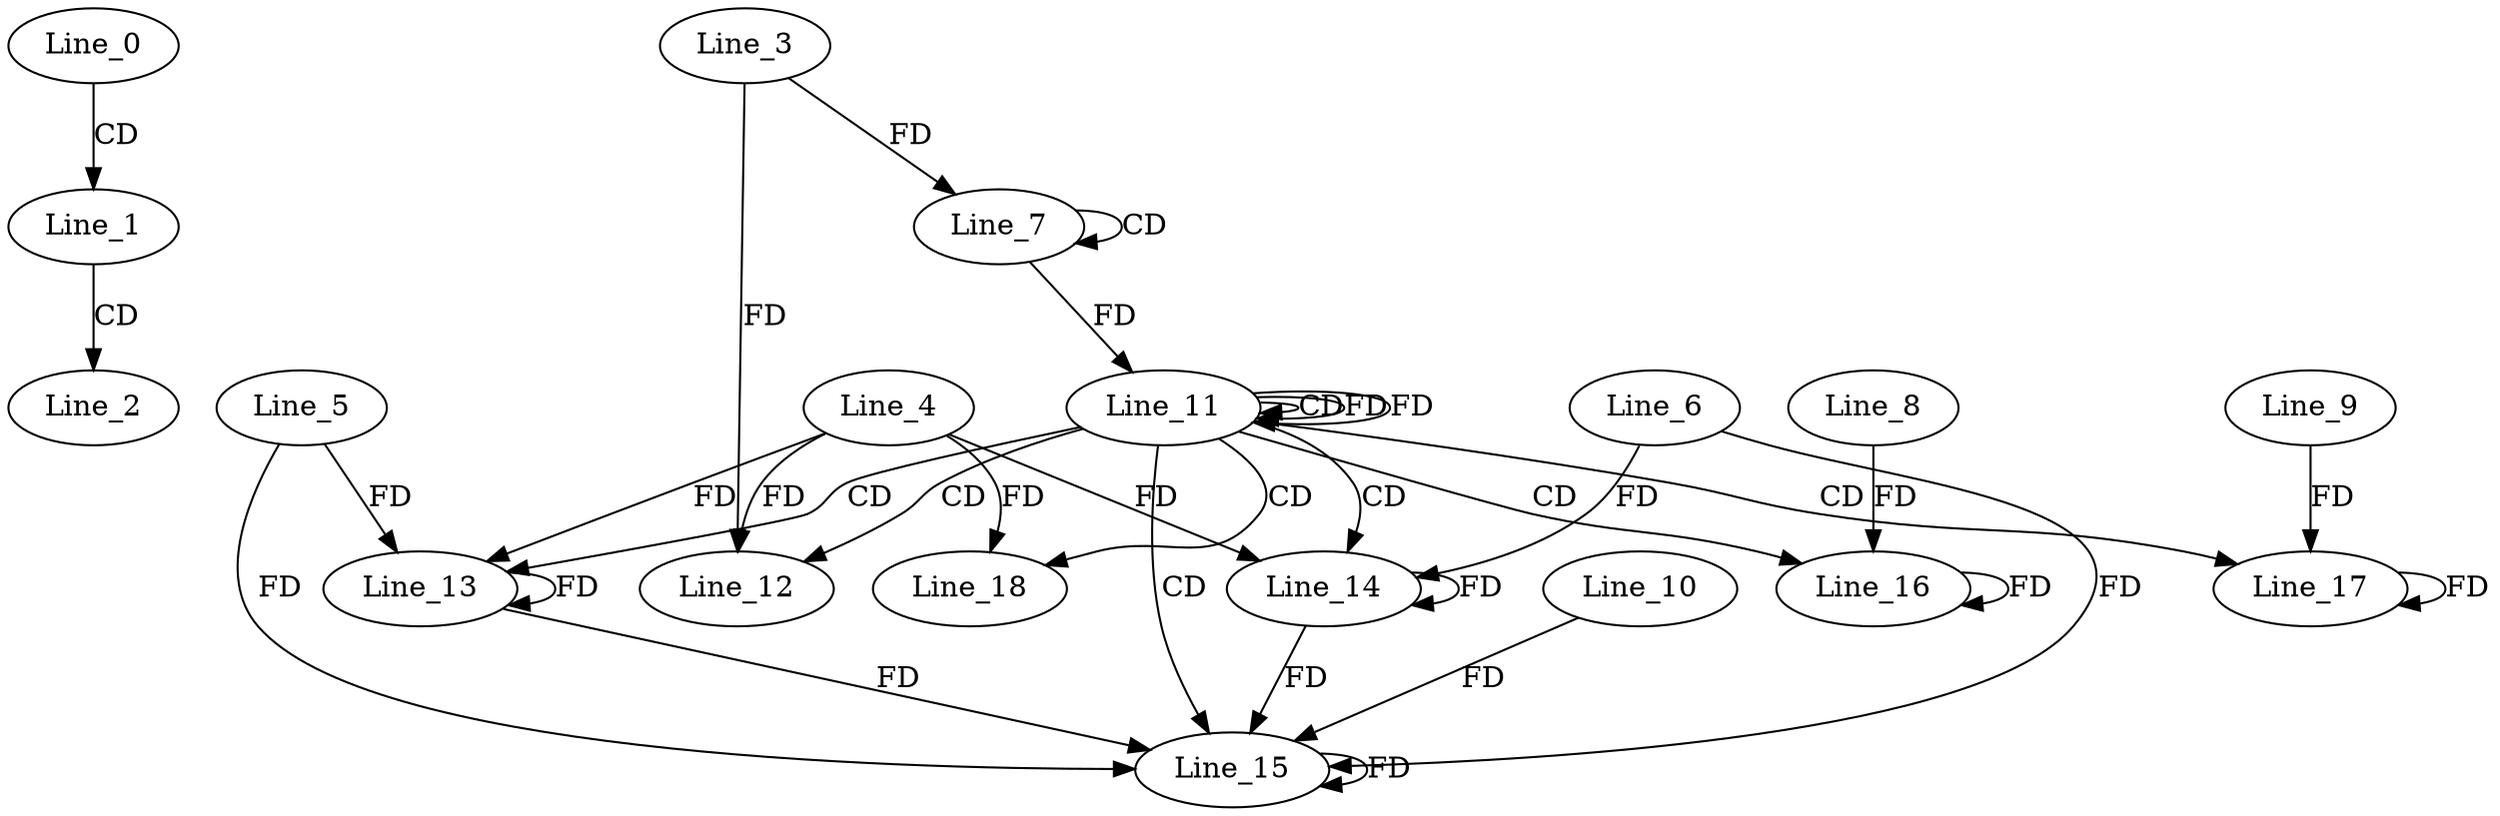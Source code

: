 digraph G {
  Line_0;
  Line_1;
  Line_2;
  Line_7;
  Line_7;
  Line_3;
  Line_7;
  Line_11;
  Line_11;
  Line_11;
  Line_12;
  Line_4;
  Line_12;
  Line_13;
  Line_5;
  Line_13;
  Line_13;
  Line_14;
  Line_6;
  Line_14;
  Line_14;
  Line_14;
  Line_15;
  Line_10;
  Line_15;
  Line_16;
  Line_8;
  Line_17;
  Line_9;
  Line_18;
  Line_0 -> Line_1 [ label="CD" ];
  Line_1 -> Line_2 [ label="CD" ];
  Line_7 -> Line_7 [ label="CD" ];
  Line_3 -> Line_7 [ label="FD" ];
  Line_7 -> Line_11 [ label="FD" ];
  Line_11 -> Line_11 [ label="CD" ];
  Line_11 -> Line_11 [ label="FD" ];
  Line_11 -> Line_12 [ label="CD" ];
  Line_4 -> Line_12 [ label="FD" ];
  Line_3 -> Line_12 [ label="FD" ];
  Line_11 -> Line_13 [ label="CD" ];
  Line_13 -> Line_13 [ label="FD" ];
  Line_5 -> Line_13 [ label="FD" ];
  Line_4 -> Line_13 [ label="FD" ];
  Line_11 -> Line_14 [ label="CD" ];
  Line_14 -> Line_14 [ label="FD" ];
  Line_6 -> Line_14 [ label="FD" ];
  Line_4 -> Line_14 [ label="FD" ];
  Line_11 -> Line_15 [ label="CD" ];
  Line_15 -> Line_15 [ label="FD" ];
  Line_10 -> Line_15 [ label="FD" ];
  Line_13 -> Line_15 [ label="FD" ];
  Line_5 -> Line_15 [ label="FD" ];
  Line_14 -> Line_15 [ label="FD" ];
  Line_6 -> Line_15 [ label="FD" ];
  Line_11 -> Line_16 [ label="CD" ];
  Line_16 -> Line_16 [ label="FD" ];
  Line_8 -> Line_16 [ label="FD" ];
  Line_11 -> Line_17 [ label="CD" ];
  Line_17 -> Line_17 [ label="FD" ];
  Line_9 -> Line_17 [ label="FD" ];
  Line_11 -> Line_18 [ label="CD" ];
  Line_4 -> Line_18 [ label="FD" ];
  Line_11 -> Line_11 [ label="FD" ];
}
